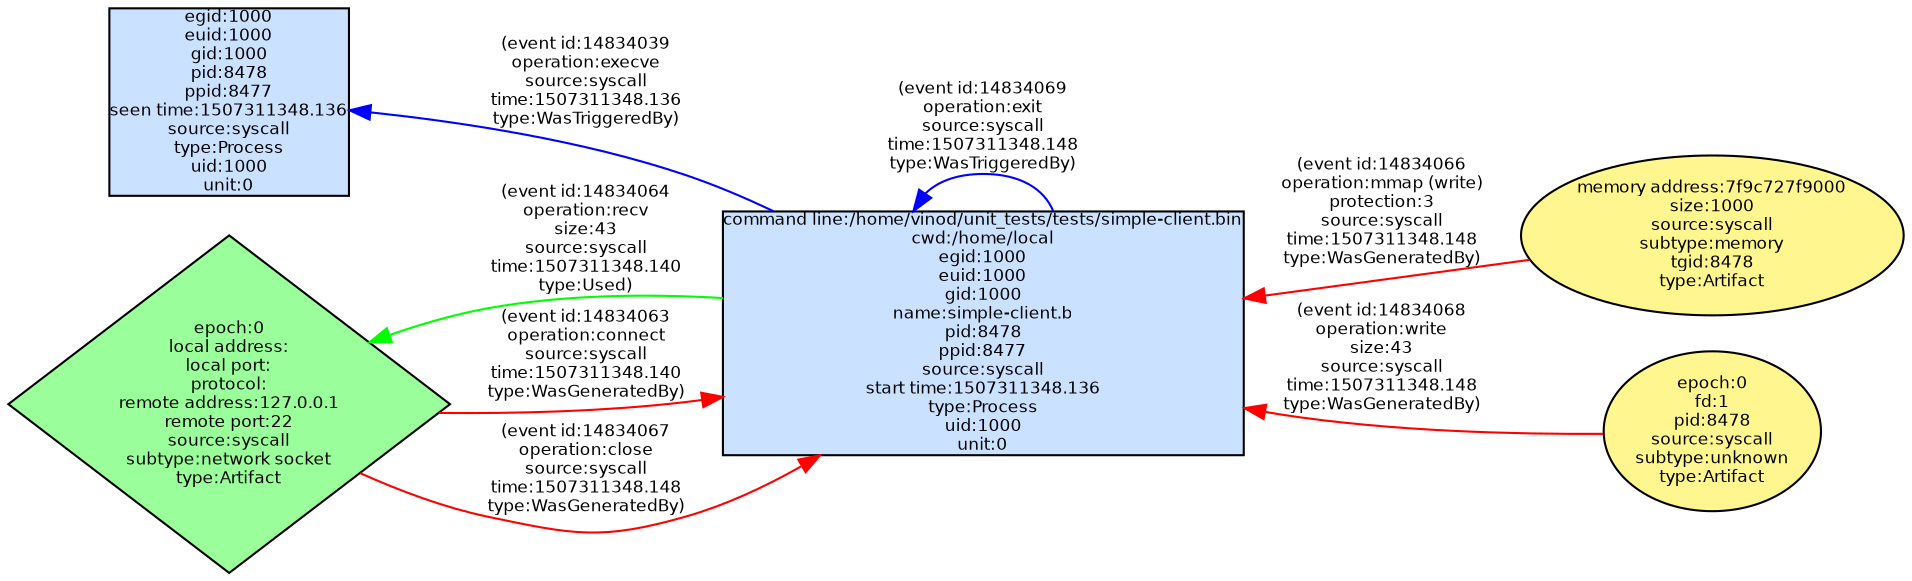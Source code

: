 digraph spade2dot {
graph [rankdir = "RL"];
node [fontname="Helvetica" fontsize="8" style="filled" margin="0.0,0.0"];
edge [fontname="Helvetica" fontsize="8"];
"c79986b346c4ca55b0ba9b009367862e" [label="egid:1000\neuid:1000\ngid:1000\npid:8478\nppid:8477\nseen time:1507311348.136\nsource:syscall\ntype:Process\nuid:1000\nunit:0" shape="box" fillcolor="lightsteelblue1"];
"b02e09c8e2600323fb22a4c5c9098d1e" [label="command line:/home/vinod/unit_tests/tests/simple-client.bin\ncwd:/home/local\negid:1000\neuid:1000\ngid:1000\nname:simple-client.b\npid:8478\nppid:8477\nsource:syscall\nstart time:1507311348.136\ntype:Process\nuid:1000\nunit:0" shape="box" fillcolor="lightsteelblue1"];
"b02e09c8e2600323fb22a4c5c9098d1e" -> "c79986b346c4ca55b0ba9b009367862e" [label="(event id:14834039\noperation:execve\nsource:syscall\ntime:1507311348.136\ntype:WasTriggeredBy)" color="blue" style="solid"];
"da7572b837be5a6887235e1bbd11356c" [label="epoch:0\nlocal address:\nlocal port:\nprotocol:\nremote address:127.0.0.1\nremote port:22\nsource:syscall\nsubtype:network socket\ntype:Artifact" shape="diamond" fillcolor="palegreen1"];
"da7572b837be5a6887235e1bbd11356c" -> "b02e09c8e2600323fb22a4c5c9098d1e" [label="(event id:14834063\noperation:connect\nsource:syscall\ntime:1507311348.140\ntype:WasGeneratedBy)" color="red" style="solid"];
"b02e09c8e2600323fb22a4c5c9098d1e" -> "da7572b837be5a6887235e1bbd11356c" [label="(event id:14834064\noperation:recv\nsize:43\nsource:syscall\ntime:1507311348.140\ntype:Used)" color="green" style="solid"];
"75ab99bdb0fa1280765a8547a386e3a1" [label="memory address:7f9c727f9000\nsize:1000\nsource:syscall\nsubtype:memory\ntgid:8478\ntype:Artifact" shape="ellipse" fillcolor="khaki1"];
"75ab99bdb0fa1280765a8547a386e3a1" -> "b02e09c8e2600323fb22a4c5c9098d1e" [label="(event id:14834066\noperation:mmap (write)\nprotection:3\nsource:syscall\ntime:1507311348.148\ntype:WasGeneratedBy)" color="red" style="solid"];
"da7572b837be5a6887235e1bbd11356c" -> "b02e09c8e2600323fb22a4c5c9098d1e" [label="(event id:14834067\noperation:close\nsource:syscall\ntime:1507311348.148\ntype:WasGeneratedBy)" color="red" style="solid"];
"68c4c3a50044714a3f74f000ad634c9d" [label="epoch:0\nfd:1\npid:8478\nsource:syscall\nsubtype:unknown\ntype:Artifact" shape="ellipse" fillcolor="khaki1"];
"68c4c3a50044714a3f74f000ad634c9d" -> "b02e09c8e2600323fb22a4c5c9098d1e" [label="(event id:14834068\noperation:write\nsize:43\nsource:syscall\ntime:1507311348.148\ntype:WasGeneratedBy)" color="red" style="solid"];
"b02e09c8e2600323fb22a4c5c9098d1e" -> "b02e09c8e2600323fb22a4c5c9098d1e" [label="(event id:14834069\noperation:exit\nsource:syscall\ntime:1507311348.148\ntype:WasTriggeredBy)" color="blue" style="solid"];
}
